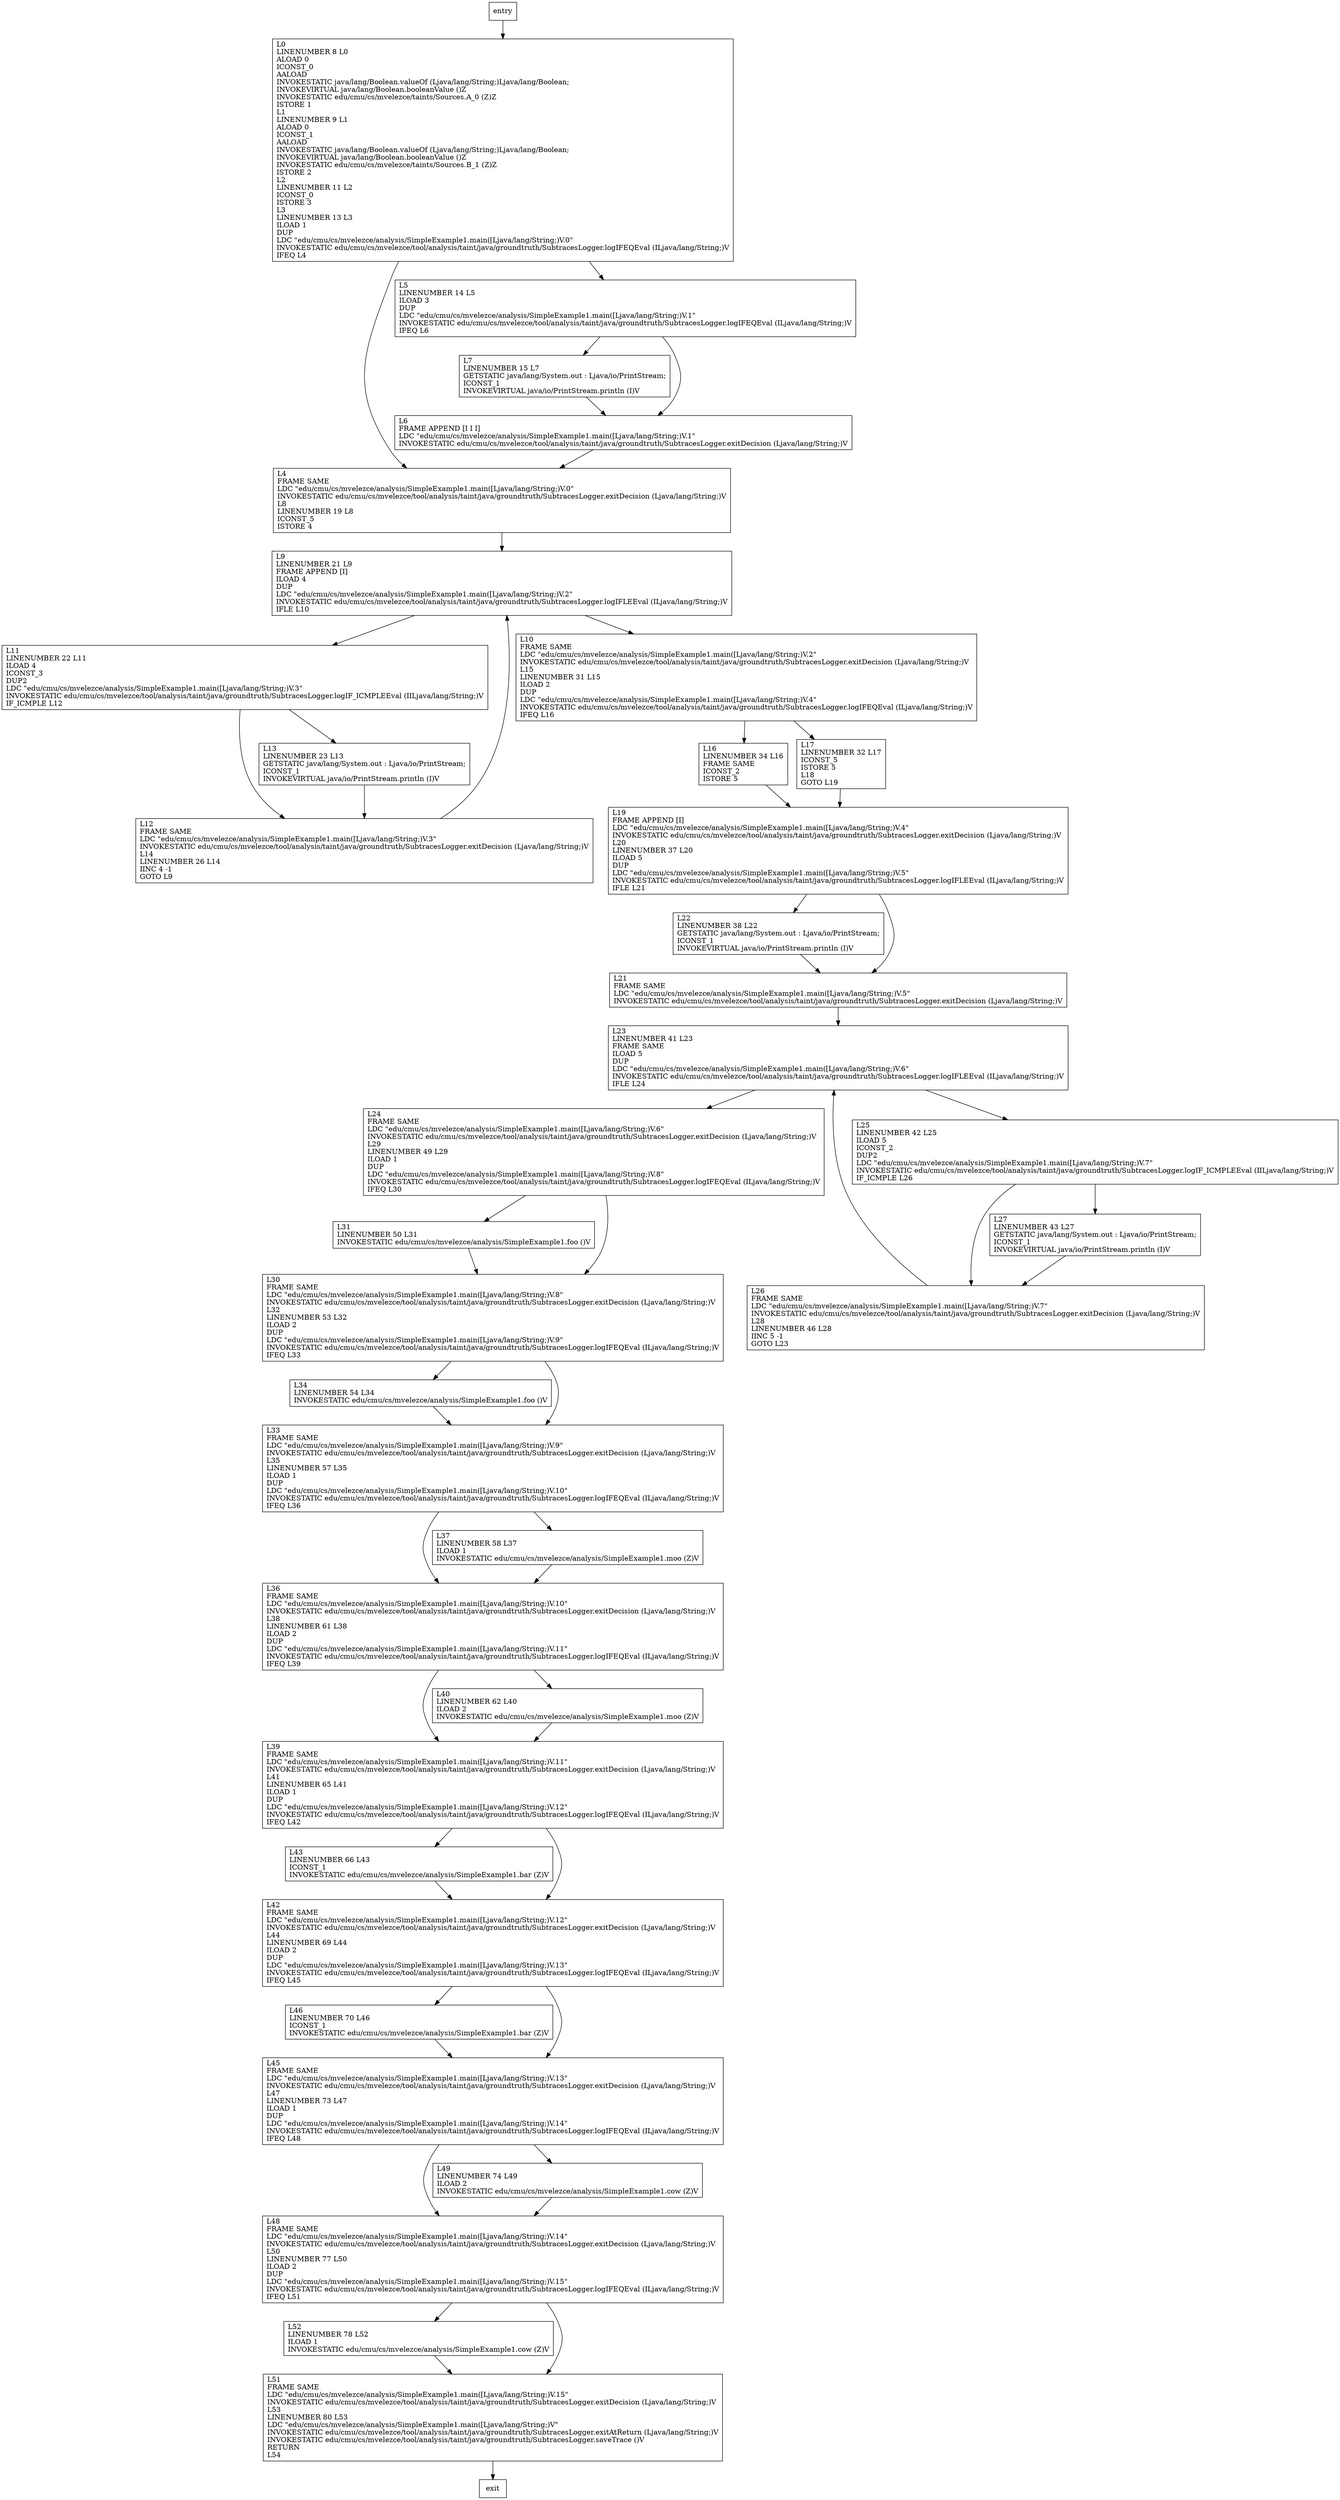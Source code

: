 digraph main {
node [shape=record];
1289035342 [label="L52\lLINENUMBER 78 L52\lILOAD 1\lINVOKESTATIC edu/cmu/cs/mvelezce/analysis/SimpleExample1.cow (Z)V\l"];
477578433 [label="L23\lLINENUMBER 41 L23\lFRAME SAME\lILOAD 5\lDUP\lLDC \"edu/cmu/cs/mvelezce/analysis/SimpleExample1.main([Ljava/lang/String;)V.6\"\lINVOKESTATIC edu/cmu/cs/mvelezce/tool/analysis/taint/java/groundtruth/SubtracesLogger.logIFLEEval (ILjava/lang/String;)V\lIFLE L24\l"];
713961699 [label="L48\lFRAME SAME\lLDC \"edu/cmu/cs/mvelezce/analysis/SimpleExample1.main([Ljava/lang/String;)V.14\"\lINVOKESTATIC edu/cmu/cs/mvelezce/tool/analysis/taint/java/groundtruth/SubtracesLogger.exitDecision (Ljava/lang/String;)V\lL50\lLINENUMBER 77 L50\lILOAD 2\lDUP\lLDC \"edu/cmu/cs/mvelezce/analysis/SimpleExample1.main([Ljava/lang/String;)V.15\"\lINVOKESTATIC edu/cmu/cs/mvelezce/tool/analysis/taint/java/groundtruth/SubtracesLogger.logIFEQEval (ILjava/lang/String;)V\lIFEQ L51\l"];
839784351 [label="L24\lFRAME SAME\lLDC \"edu/cmu/cs/mvelezce/analysis/SimpleExample1.main([Ljava/lang/String;)V.6\"\lINVOKESTATIC edu/cmu/cs/mvelezce/tool/analysis/taint/java/groundtruth/SubtracesLogger.exitDecision (Ljava/lang/String;)V\lL29\lLINENUMBER 49 L29\lILOAD 1\lDUP\lLDC \"edu/cmu/cs/mvelezce/analysis/SimpleExample1.main([Ljava/lang/String;)V.8\"\lINVOKESTATIC edu/cmu/cs/mvelezce/tool/analysis/taint/java/groundtruth/SubtracesLogger.logIFEQEval (ILjava/lang/String;)V\lIFEQ L30\l"];
237492603 [label="L34\lLINENUMBER 54 L34\lINVOKESTATIC edu/cmu/cs/mvelezce/analysis/SimpleExample1.foo ()V\l"];
677143503 [label="L33\lFRAME SAME\lLDC \"edu/cmu/cs/mvelezce/analysis/SimpleExample1.main([Ljava/lang/String;)V.9\"\lINVOKESTATIC edu/cmu/cs/mvelezce/tool/analysis/taint/java/groundtruth/SubtracesLogger.exitDecision (Ljava/lang/String;)V\lL35\lLINENUMBER 57 L35\lILOAD 1\lDUP\lLDC \"edu/cmu/cs/mvelezce/analysis/SimpleExample1.main([Ljava/lang/String;)V.10\"\lINVOKESTATIC edu/cmu/cs/mvelezce/tool/analysis/taint/java/groundtruth/SubtracesLogger.logIFEQEval (ILjava/lang/String;)V\lIFEQ L36\l"];
1699491713 [label="L4\lFRAME SAME\lLDC \"edu/cmu/cs/mvelezce/analysis/SimpleExample1.main([Ljava/lang/String;)V.0\"\lINVOKESTATIC edu/cmu/cs/mvelezce/tool/analysis/taint/java/groundtruth/SubtracesLogger.exitDecision (Ljava/lang/String;)V\lL8\lLINENUMBER 19 L8\lICONST_5\lISTORE 4\l"];
2024413011 [label="L16\lLINENUMBER 34 L16\lFRAME SAME\lICONST_2\lISTORE 5\l"];
1124203065 [label="L36\lFRAME SAME\lLDC \"edu/cmu/cs/mvelezce/analysis/SimpleExample1.main([Ljava/lang/String;)V.10\"\lINVOKESTATIC edu/cmu/cs/mvelezce/tool/analysis/taint/java/groundtruth/SubtracesLogger.exitDecision (Ljava/lang/String;)V\lL38\lLINENUMBER 61 L38\lILOAD 2\lDUP\lLDC \"edu/cmu/cs/mvelezce/analysis/SimpleExample1.main([Ljava/lang/String;)V.11\"\lINVOKESTATIC edu/cmu/cs/mvelezce/tool/analysis/taint/java/groundtruth/SubtracesLogger.logIFEQEval (ILjava/lang/String;)V\lIFEQ L39\l"];
2118457232 [label="L51\lFRAME SAME\lLDC \"edu/cmu/cs/mvelezce/analysis/SimpleExample1.main([Ljava/lang/String;)V.15\"\lINVOKESTATIC edu/cmu/cs/mvelezce/tool/analysis/taint/java/groundtruth/SubtracesLogger.exitDecision (Ljava/lang/String;)V\lL53\lLINENUMBER 80 L53\lLDC \"edu/cmu/cs/mvelezce/analysis/SimpleExample1.main([Ljava/lang/String;)V\"\lINVOKESTATIC edu/cmu/cs/mvelezce/tool/analysis/taint/java/groundtruth/SubtracesLogger.exitAtReturn (Ljava/lang/String;)V\lINVOKESTATIC edu/cmu/cs/mvelezce/tool/analysis/taint/java/groundtruth/SubtracesLogger.saveTrace ()V\lRETURN\lL54\l"];
953436300 [label="L39\lFRAME SAME\lLDC \"edu/cmu/cs/mvelezce/analysis/SimpleExample1.main([Ljava/lang/String;)V.11\"\lINVOKESTATIC edu/cmu/cs/mvelezce/tool/analysis/taint/java/groundtruth/SubtracesLogger.exitDecision (Ljava/lang/String;)V\lL41\lLINENUMBER 65 L41\lILOAD 1\lDUP\lLDC \"edu/cmu/cs/mvelezce/analysis/SimpleExample1.main([Ljava/lang/String;)V.12\"\lINVOKESTATIC edu/cmu/cs/mvelezce/tool/analysis/taint/java/groundtruth/SubtracesLogger.logIFEQEval (ILjava/lang/String;)V\lIFEQ L42\l"];
1215157782 [label="L27\lLINENUMBER 43 L27\lGETSTATIC java/lang/System.out : Ljava/io/PrintStream;\lICONST_1\lINVOKEVIRTUAL java/io/PrintStream.println (I)V\l"];
1943867171 [label="L40\lLINENUMBER 62 L40\lILOAD 2\lINVOKESTATIC edu/cmu/cs/mvelezce/analysis/SimpleExample1.moo (Z)V\l"];
611523759 [label="L25\lLINENUMBER 42 L25\lILOAD 5\lICONST_2\lDUP2\lLDC \"edu/cmu/cs/mvelezce/analysis/SimpleExample1.main([Ljava/lang/String;)V.7\"\lINVOKESTATIC edu/cmu/cs/mvelezce/tool/analysis/taint/java/groundtruth/SubtracesLogger.logIF_ICMPLEEval (IILjava/lang/String;)V\lIF_ICMPLE L26\l"];
418544257 [label="L0\lLINENUMBER 8 L0\lALOAD 0\lICONST_0\lAALOAD\lINVOKESTATIC java/lang/Boolean.valueOf (Ljava/lang/String;)Ljava/lang/Boolean;\lINVOKEVIRTUAL java/lang/Boolean.booleanValue ()Z\lINVOKESTATIC edu/cmu/cs/mvelezce/taints/Sources.A_0 (Z)Z\lISTORE 1\lL1\lLINENUMBER 9 L1\lALOAD 0\lICONST_1\lAALOAD\lINVOKESTATIC java/lang/Boolean.valueOf (Ljava/lang/String;)Ljava/lang/Boolean;\lINVOKEVIRTUAL java/lang/Boolean.booleanValue ()Z\lINVOKESTATIC edu/cmu/cs/mvelezce/taints/Sources.B_1 (Z)Z\lISTORE 2\lL2\lLINENUMBER 11 L2\lICONST_0\lISTORE 3\lL3\lLINENUMBER 13 L3\lILOAD 1\lDUP\lLDC \"edu/cmu/cs/mvelezce/analysis/SimpleExample1.main([Ljava/lang/String;)V.0\"\lINVOKESTATIC edu/cmu/cs/mvelezce/tool/analysis/taint/java/groundtruth/SubtracesLogger.logIFEQEval (ILjava/lang/String;)V\lIFEQ L4\l"];
882480806 [label="L17\lLINENUMBER 32 L17\lICONST_5\lISTORE 5\lL18\lGOTO L19\l"];
272755642 [label="L13\lLINENUMBER 23 L13\lGETSTATIC java/lang/System.out : Ljava/io/PrintStream;\lICONST_1\lINVOKEVIRTUAL java/io/PrintStream.println (I)V\l"];
1965472536 [label="L9\lLINENUMBER 21 L9\lFRAME APPEND [I]\lILOAD 4\lDUP\lLDC \"edu/cmu/cs/mvelezce/analysis/SimpleExample1.main([Ljava/lang/String;)V.2\"\lINVOKESTATIC edu/cmu/cs/mvelezce/tool/analysis/taint/java/groundtruth/SubtracesLogger.logIFLEEval (ILjava/lang/String;)V\lIFLE L10\l"];
448070390 [label="L46\lLINENUMBER 70 L46\lICONST_1\lINVOKESTATIC edu/cmu/cs/mvelezce/analysis/SimpleExample1.bar (Z)V\l"];
1897050650 [label="L11\lLINENUMBER 22 L11\lILOAD 4\lICONST_3\lDUP2\lLDC \"edu/cmu/cs/mvelezce/analysis/SimpleExample1.main([Ljava/lang/String;)V.3\"\lINVOKESTATIC edu/cmu/cs/mvelezce/tool/analysis/taint/java/groundtruth/SubtracesLogger.logIF_ICMPLEEval (IILjava/lang/String;)V\lIF_ICMPLE L12\l"];
1730752455 [label="L19\lFRAME APPEND [I]\lLDC \"edu/cmu/cs/mvelezce/analysis/SimpleExample1.main([Ljava/lang/String;)V.4\"\lINVOKESTATIC edu/cmu/cs/mvelezce/tool/analysis/taint/java/groundtruth/SubtracesLogger.exitDecision (Ljava/lang/String;)V\lL20\lLINENUMBER 37 L20\lILOAD 5\lDUP\lLDC \"edu/cmu/cs/mvelezce/analysis/SimpleExample1.main([Ljava/lang/String;)V.5\"\lINVOKESTATIC edu/cmu/cs/mvelezce/tool/analysis/taint/java/groundtruth/SubtracesLogger.logIFLEEval (ILjava/lang/String;)V\lIFLE L21\l"];
1469899497 [label="L43\lLINENUMBER 66 L43\lICONST_1\lINVOKESTATIC edu/cmu/cs/mvelezce/analysis/SimpleExample1.bar (Z)V\l"];
886037892 [label="L22\lLINENUMBER 38 L22\lGETSTATIC java/lang/System.out : Ljava/io/PrintStream;\lICONST_1\lINVOKEVIRTUAL java/io/PrintStream.println (I)V\l"];
1276857863 [label="L21\lFRAME SAME\lLDC \"edu/cmu/cs/mvelezce/analysis/SimpleExample1.main([Ljava/lang/String;)V.5\"\lINVOKESTATIC edu/cmu/cs/mvelezce/tool/analysis/taint/java/groundtruth/SubtracesLogger.exitDecision (Ljava/lang/String;)V\l"];
461376017 [label="L42\lFRAME SAME\lLDC \"edu/cmu/cs/mvelezce/analysis/SimpleExample1.main([Ljava/lang/String;)V.12\"\lINVOKESTATIC edu/cmu/cs/mvelezce/tool/analysis/taint/java/groundtruth/SubtracesLogger.exitDecision (Ljava/lang/String;)V\lL44\lLINENUMBER 69 L44\lILOAD 2\lDUP\lLDC \"edu/cmu/cs/mvelezce/analysis/SimpleExample1.main([Ljava/lang/String;)V.13\"\lINVOKESTATIC edu/cmu/cs/mvelezce/tool/analysis/taint/java/groundtruth/SubtracesLogger.logIFEQEval (ILjava/lang/String;)V\lIFEQ L45\l"];
1350532305 [label="L12\lFRAME SAME\lLDC \"edu/cmu/cs/mvelezce/analysis/SimpleExample1.main([Ljava/lang/String;)V.3\"\lINVOKESTATIC edu/cmu/cs/mvelezce/tool/analysis/taint/java/groundtruth/SubtracesLogger.exitDecision (Ljava/lang/String;)V\lL14\lLINENUMBER 26 L14\lIINC 4 -1\lGOTO L9\l"];
169710187 [label="L31\lLINENUMBER 50 L31\lINVOKESTATIC edu/cmu/cs/mvelezce/analysis/SimpleExample1.foo ()V\l"];
817858590 [label="L10\lFRAME SAME\lLDC \"edu/cmu/cs/mvelezce/analysis/SimpleExample1.main([Ljava/lang/String;)V.2\"\lINVOKESTATIC edu/cmu/cs/mvelezce/tool/analysis/taint/java/groundtruth/SubtracesLogger.exitDecision (Ljava/lang/String;)V\lL15\lLINENUMBER 31 L15\lILOAD 2\lDUP\lLDC \"edu/cmu/cs/mvelezce/analysis/SimpleExample1.main([Ljava/lang/String;)V.4\"\lINVOKESTATIC edu/cmu/cs/mvelezce/tool/analysis/taint/java/groundtruth/SubtracesLogger.logIFEQEval (ILjava/lang/String;)V\lIFEQ L16\l"];
1312043621 [label="L37\lLINENUMBER 58 L37\lILOAD 1\lINVOKESTATIC edu/cmu/cs/mvelezce/analysis/SimpleExample1.moo (Z)V\l"];
4172373 [label="L45\lFRAME SAME\lLDC \"edu/cmu/cs/mvelezce/analysis/SimpleExample1.main([Ljava/lang/String;)V.13\"\lINVOKESTATIC edu/cmu/cs/mvelezce/tool/analysis/taint/java/groundtruth/SubtracesLogger.exitDecision (Ljava/lang/String;)V\lL47\lLINENUMBER 73 L47\lILOAD 1\lDUP\lLDC \"edu/cmu/cs/mvelezce/analysis/SimpleExample1.main([Ljava/lang/String;)V.14\"\lINVOKESTATIC edu/cmu/cs/mvelezce/tool/analysis/taint/java/groundtruth/SubtracesLogger.logIFEQEval (ILjava/lang/String;)V\lIFEQ L48\l"];
1648661716 [label="L5\lLINENUMBER 14 L5\lILOAD 3\lDUP\lLDC \"edu/cmu/cs/mvelezce/analysis/SimpleExample1.main([Ljava/lang/String;)V.1\"\lINVOKESTATIC edu/cmu/cs/mvelezce/tool/analysis/taint/java/groundtruth/SubtracesLogger.logIFEQEval (ILjava/lang/String;)V\lIFEQ L6\l"];
951007342 [label="L7\lLINENUMBER 15 L7\lGETSTATIC java/lang/System.out : Ljava/io/PrintStream;\lICONST_1\lINVOKEVIRTUAL java/io/PrintStream.println (I)V\l"];
864189320 [label="L6\lFRAME APPEND [I I I]\lLDC \"edu/cmu/cs/mvelezce/analysis/SimpleExample1.main([Ljava/lang/String;)V.1\"\lINVOKESTATIC edu/cmu/cs/mvelezce/tool/analysis/taint/java/groundtruth/SubtracesLogger.exitDecision (Ljava/lang/String;)V\l"];
1847252568 [label="L26\lFRAME SAME\lLDC \"edu/cmu/cs/mvelezce/analysis/SimpleExample1.main([Ljava/lang/String;)V.7\"\lINVOKESTATIC edu/cmu/cs/mvelezce/tool/analysis/taint/java/groundtruth/SubtracesLogger.exitDecision (Ljava/lang/String;)V\lL28\lLINENUMBER 46 L28\lIINC 5 -1\lGOTO L23\l"];
917987811 [label="L30\lFRAME SAME\lLDC \"edu/cmu/cs/mvelezce/analysis/SimpleExample1.main([Ljava/lang/String;)V.8\"\lINVOKESTATIC edu/cmu/cs/mvelezce/tool/analysis/taint/java/groundtruth/SubtracesLogger.exitDecision (Ljava/lang/String;)V\lL32\lLINENUMBER 53 L32\lILOAD 2\lDUP\lLDC \"edu/cmu/cs/mvelezce/analysis/SimpleExample1.main([Ljava/lang/String;)V.9\"\lINVOKESTATIC edu/cmu/cs/mvelezce/tool/analysis/taint/java/groundtruth/SubtracesLogger.logIFEQEval (ILjava/lang/String;)V\lIFEQ L33\l"];
835020577 [label="L49\lLINENUMBER 74 L49\lILOAD 2\lINVOKESTATIC edu/cmu/cs/mvelezce/analysis/SimpleExample1.cow (Z)V\l"];
entry;
exit;
1289035342 -> 2118457232;
477578433 -> 839784351;
477578433 -> 611523759;
713961699 -> 1289035342;
713961699 -> 2118457232;
839784351 -> 169710187;
839784351 -> 917987811;
237492603 -> 677143503;
677143503 -> 1312043621;
677143503 -> 1124203065;
1699491713 -> 1965472536;
2024413011 -> 1730752455;
1124203065 -> 1943867171;
1124203065 -> 953436300;
2118457232 -> exit;
953436300 -> 1469899497;
953436300 -> 461376017;
1215157782 -> 1847252568;
1943867171 -> 953436300;
611523759 -> 1215157782;
611523759 -> 1847252568;
418544257 -> 1699491713;
418544257 -> 1648661716;
882480806 -> 1730752455;
272755642 -> 1350532305;
1965472536 -> 1897050650;
1965472536 -> 817858590;
448070390 -> 4172373;
1897050650 -> 1350532305;
1897050650 -> 272755642;
1730752455 -> 886037892;
1730752455 -> 1276857863;
1469899497 -> 461376017;
886037892 -> 1276857863;
1276857863 -> 477578433;
461376017 -> 4172373;
461376017 -> 448070390;
1350532305 -> 1965472536;
entry -> 418544257;
169710187 -> 917987811;
817858590 -> 2024413011;
817858590 -> 882480806;
1312043621 -> 1124203065;
4172373 -> 713961699;
4172373 -> 835020577;
1648661716 -> 951007342;
1648661716 -> 864189320;
951007342 -> 864189320;
864189320 -> 1699491713;
1847252568 -> 477578433;
917987811 -> 237492603;
917987811 -> 677143503;
835020577 -> 713961699;
}
